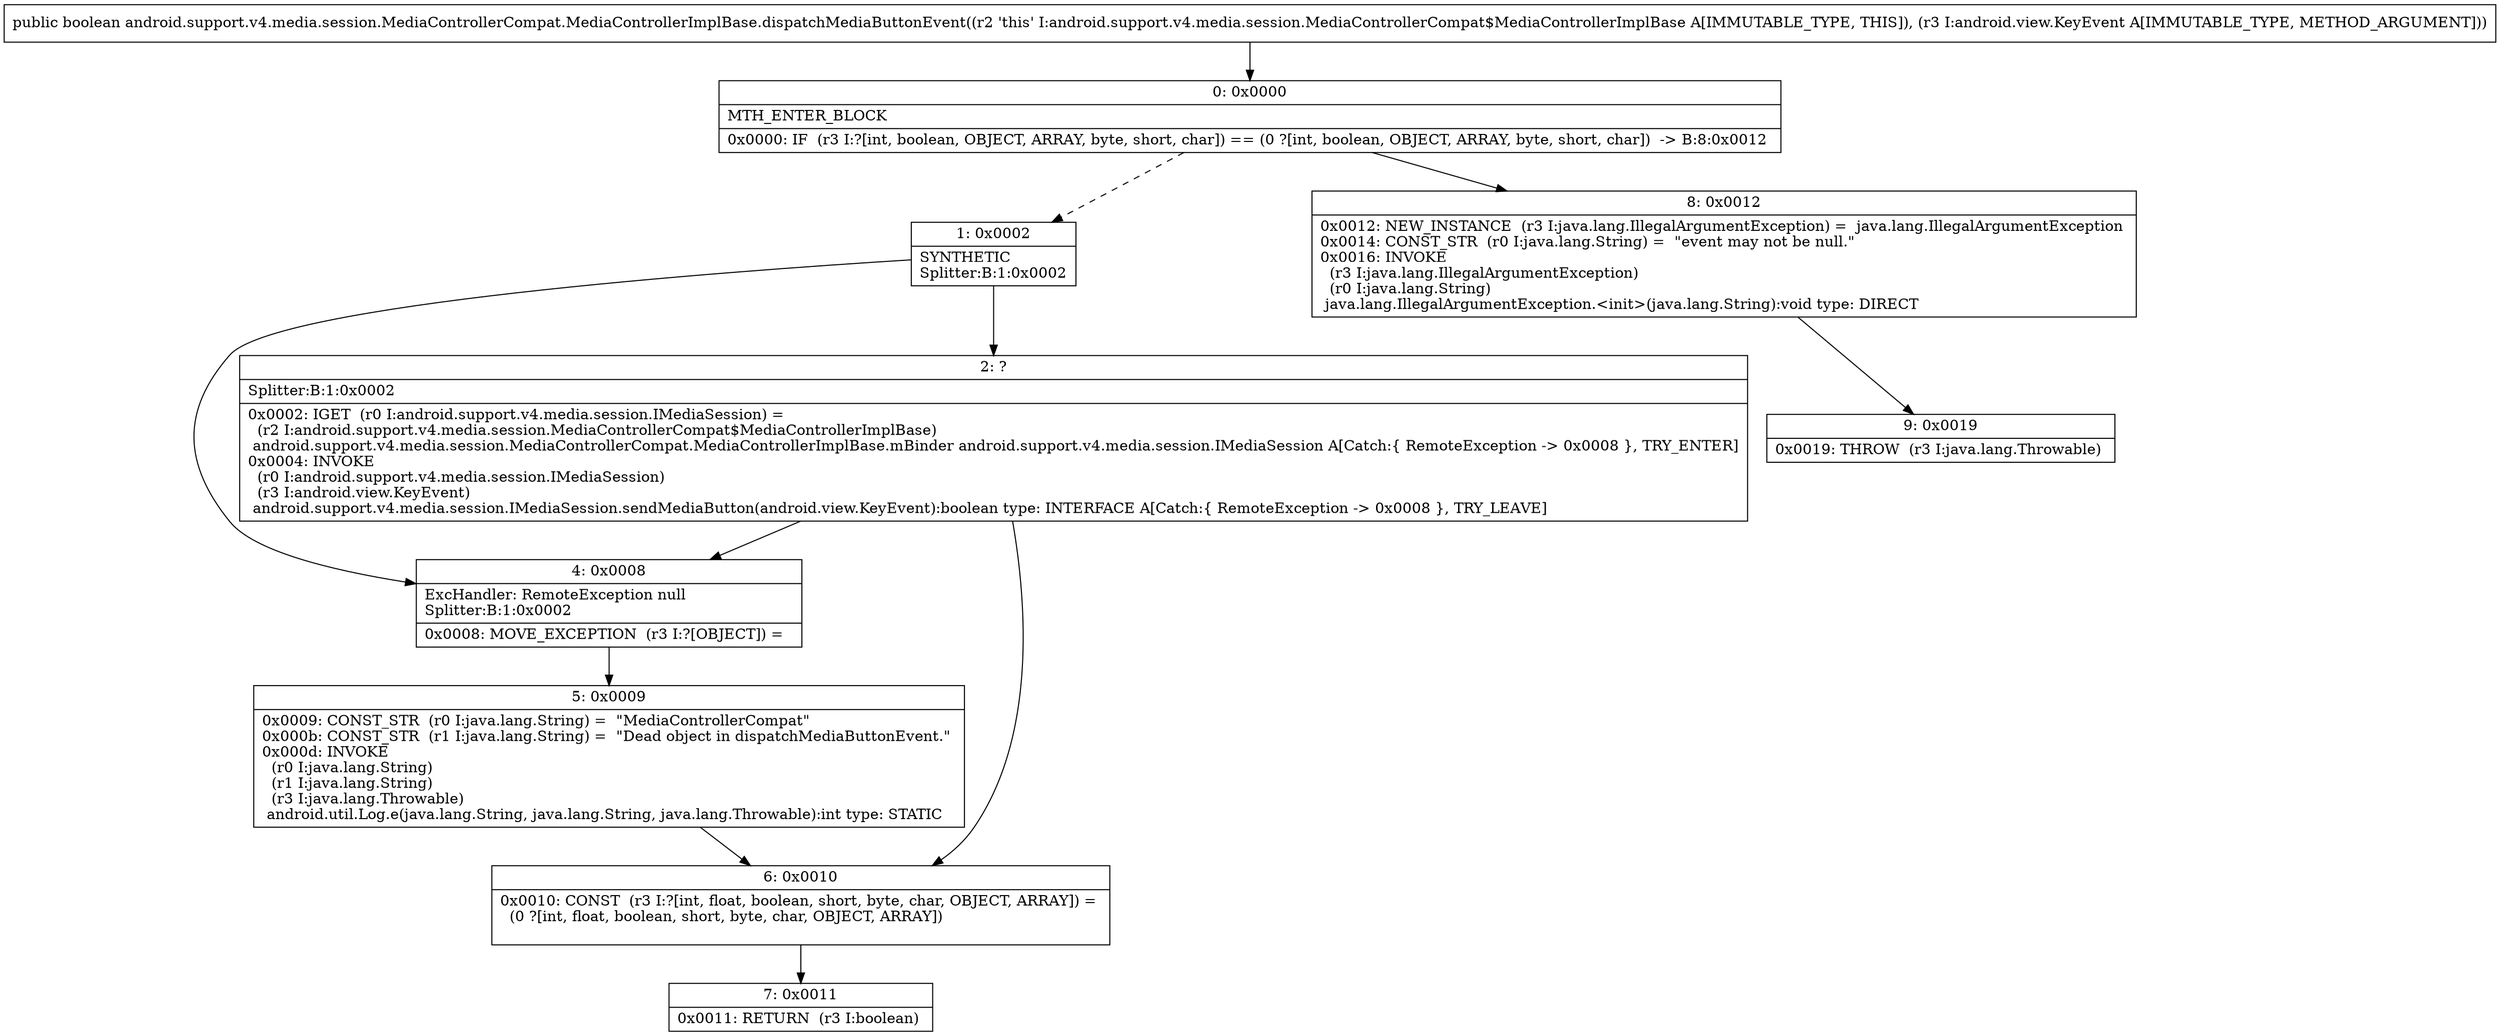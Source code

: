 digraph "CFG forandroid.support.v4.media.session.MediaControllerCompat.MediaControllerImplBase.dispatchMediaButtonEvent(Landroid\/view\/KeyEvent;)Z" {
Node_0 [shape=record,label="{0\:\ 0x0000|MTH_ENTER_BLOCK\l|0x0000: IF  (r3 I:?[int, boolean, OBJECT, ARRAY, byte, short, char]) == (0 ?[int, boolean, OBJECT, ARRAY, byte, short, char])  \-\> B:8:0x0012 \l}"];
Node_1 [shape=record,label="{1\:\ 0x0002|SYNTHETIC\lSplitter:B:1:0x0002\l}"];
Node_2 [shape=record,label="{2\:\ ?|Splitter:B:1:0x0002\l|0x0002: IGET  (r0 I:android.support.v4.media.session.IMediaSession) = \l  (r2 I:android.support.v4.media.session.MediaControllerCompat$MediaControllerImplBase)\l android.support.v4.media.session.MediaControllerCompat.MediaControllerImplBase.mBinder android.support.v4.media.session.IMediaSession A[Catch:\{ RemoteException \-\> 0x0008 \}, TRY_ENTER]\l0x0004: INVOKE  \l  (r0 I:android.support.v4.media.session.IMediaSession)\l  (r3 I:android.view.KeyEvent)\l android.support.v4.media.session.IMediaSession.sendMediaButton(android.view.KeyEvent):boolean type: INTERFACE A[Catch:\{ RemoteException \-\> 0x0008 \}, TRY_LEAVE]\l}"];
Node_4 [shape=record,label="{4\:\ 0x0008|ExcHandler: RemoteException null\lSplitter:B:1:0x0002\l|0x0008: MOVE_EXCEPTION  (r3 I:?[OBJECT]) =  \l}"];
Node_5 [shape=record,label="{5\:\ 0x0009|0x0009: CONST_STR  (r0 I:java.lang.String) =  \"MediaControllerCompat\" \l0x000b: CONST_STR  (r1 I:java.lang.String) =  \"Dead object in dispatchMediaButtonEvent.\" \l0x000d: INVOKE  \l  (r0 I:java.lang.String)\l  (r1 I:java.lang.String)\l  (r3 I:java.lang.Throwable)\l android.util.Log.e(java.lang.String, java.lang.String, java.lang.Throwable):int type: STATIC \l}"];
Node_6 [shape=record,label="{6\:\ 0x0010|0x0010: CONST  (r3 I:?[int, float, boolean, short, byte, char, OBJECT, ARRAY]) = \l  (0 ?[int, float, boolean, short, byte, char, OBJECT, ARRAY])\l \l}"];
Node_7 [shape=record,label="{7\:\ 0x0011|0x0011: RETURN  (r3 I:boolean) \l}"];
Node_8 [shape=record,label="{8\:\ 0x0012|0x0012: NEW_INSTANCE  (r3 I:java.lang.IllegalArgumentException) =  java.lang.IllegalArgumentException \l0x0014: CONST_STR  (r0 I:java.lang.String) =  \"event may not be null.\" \l0x0016: INVOKE  \l  (r3 I:java.lang.IllegalArgumentException)\l  (r0 I:java.lang.String)\l java.lang.IllegalArgumentException.\<init\>(java.lang.String):void type: DIRECT \l}"];
Node_9 [shape=record,label="{9\:\ 0x0019|0x0019: THROW  (r3 I:java.lang.Throwable) \l}"];
MethodNode[shape=record,label="{public boolean android.support.v4.media.session.MediaControllerCompat.MediaControllerImplBase.dispatchMediaButtonEvent((r2 'this' I:android.support.v4.media.session.MediaControllerCompat$MediaControllerImplBase A[IMMUTABLE_TYPE, THIS]), (r3 I:android.view.KeyEvent A[IMMUTABLE_TYPE, METHOD_ARGUMENT])) }"];
MethodNode -> Node_0;
Node_0 -> Node_1[style=dashed];
Node_0 -> Node_8;
Node_1 -> Node_2;
Node_1 -> Node_4;
Node_2 -> Node_4;
Node_2 -> Node_6;
Node_4 -> Node_5;
Node_5 -> Node_6;
Node_6 -> Node_7;
Node_8 -> Node_9;
}

